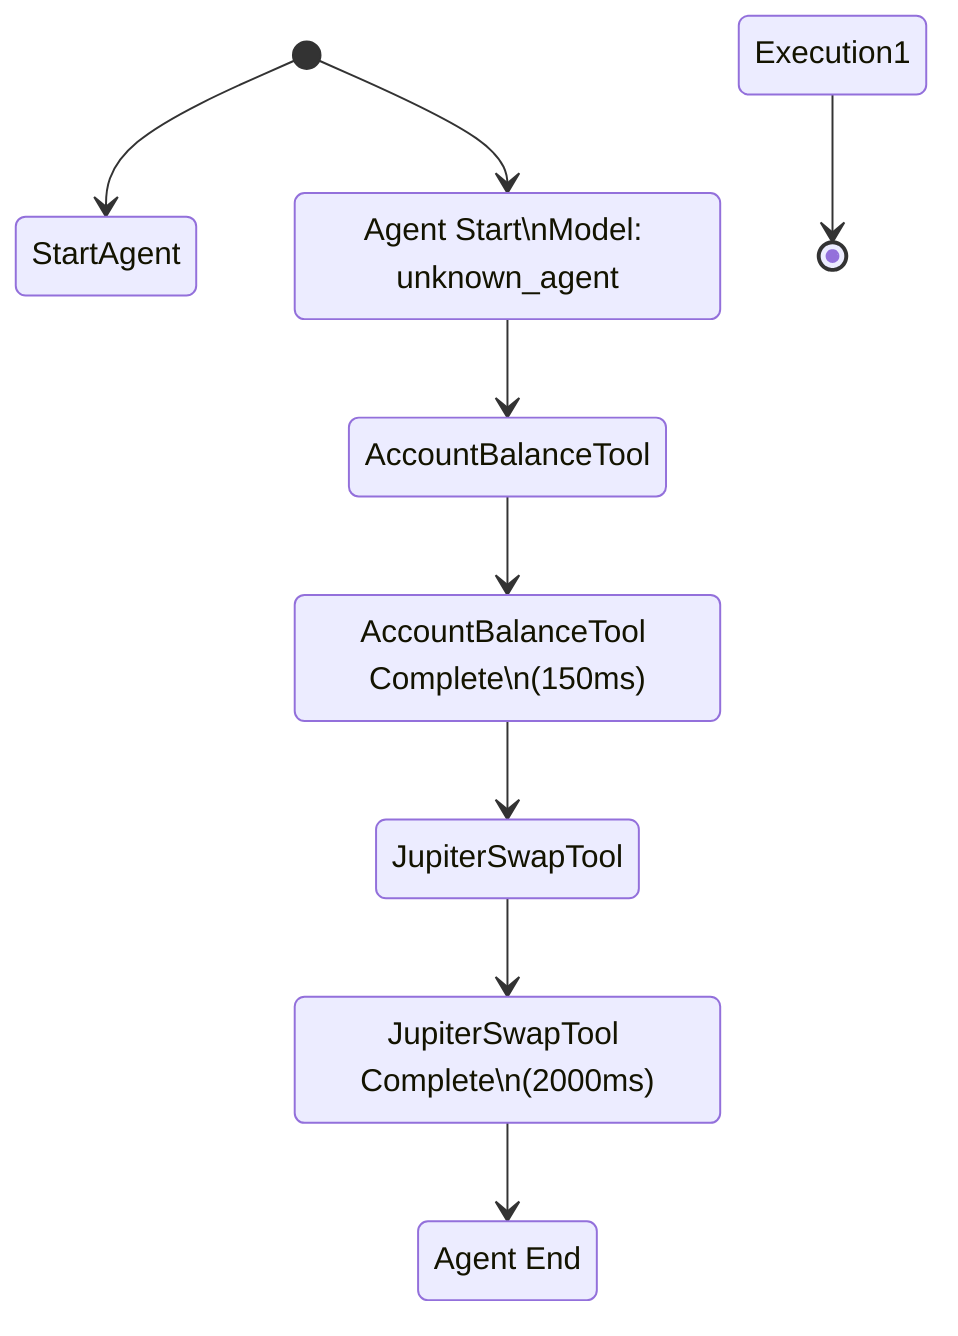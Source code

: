 stateDiagram-v2
    [*] --> StartAgent

    state "Execution1" as Execution1
        Execution1
            [*] --> AgentStart
            state "Agent Start\nModel: unknown_agent" as AgentStart
            state "AccountBalanceTool" as Tool1
            AgentStart --> Tool1
            state "AccountBalanceTool Complete\n(150ms)" as Complete2
            Tool1 --> Complete2
            state "JupiterSwapTool" as Tool3
            Complete2 --> Tool3
            state "JupiterSwapTool Complete\n(2000ms)" as Complete4
            Tool3 --> Complete4
            state "Agent End" as AgentEnd
            Complete4 --> AgentEnd

    Execution1 --> [*]

    classDef Other0 fill:#ff6b6b
    classDef Other0 fill:#ff6b6b
    classDef Other2 fill:#ff6b6b
    classDef Other2 fill:#ff6b6b
    class OtherAccountBalanceTool Other
    class OtherAccountBalanceTool Other
    class OtherJupiterSwapTool Other
    class OtherJupiterSwapTool Other